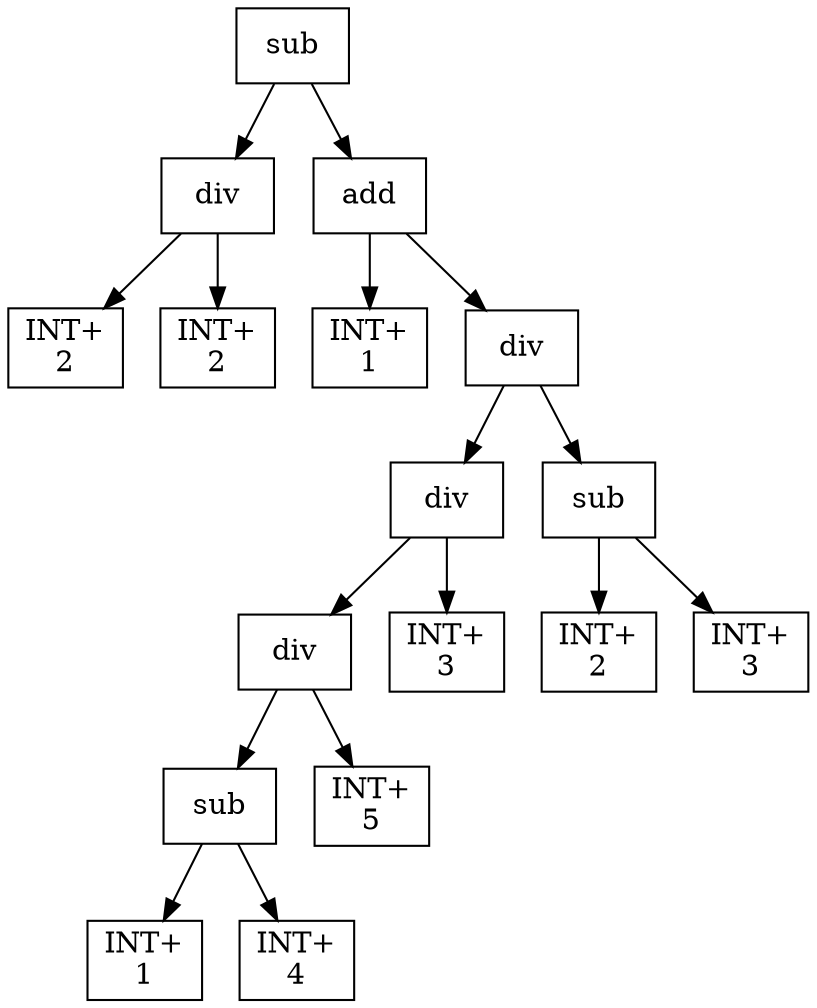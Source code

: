 digraph expr {
  node [shape=box];
  n1 [label="sub"];
  n2 [label="div"];
  n3 [label="INT+\n2"];
  n4 [label="INT+\n2"];
  n2 -> n3;
  n2 -> n4;
  n5 [label="add"];
  n6 [label="INT+\n1"];
  n7 [label="div"];
  n8 [label="div"];
  n9 [label="div"];
  n10 [label="sub"];
  n11 [label="INT+\n1"];
  n12 [label="INT+\n4"];
  n10 -> n11;
  n10 -> n12;
  n13 [label="INT+\n5"];
  n9 -> n10;
  n9 -> n13;
  n14 [label="INT+\n3"];
  n8 -> n9;
  n8 -> n14;
  n15 [label="sub"];
  n16 [label="INT+\n2"];
  n17 [label="INT+\n3"];
  n15 -> n16;
  n15 -> n17;
  n7 -> n8;
  n7 -> n15;
  n5 -> n6;
  n5 -> n7;
  n1 -> n2;
  n1 -> n5;
}
